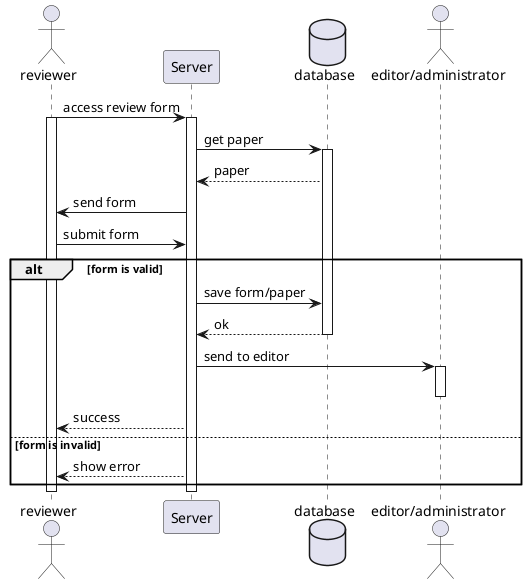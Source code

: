 @startuml

actor reviewer
participant Server
database database as db
actor "editor/administrator" as editor

reviewer -> Server : access review form
activate reviewer

activate Server
Server -> db : get paper
activate db
Server <-- db : paper
reviewer <- Server : send form
reviewer -> Server : submit form

alt form is valid
    Server -> db : save form/paper
    Server <-- db : ok
    deactivate db
    Server -> editor : send to editor
    activate editor
    deactivate editor
    reviewer <-- Server : success
else form is invalid
     reviewer <-- Server : show error
end
deactivate reviewer
deactivate Server
@enduml
